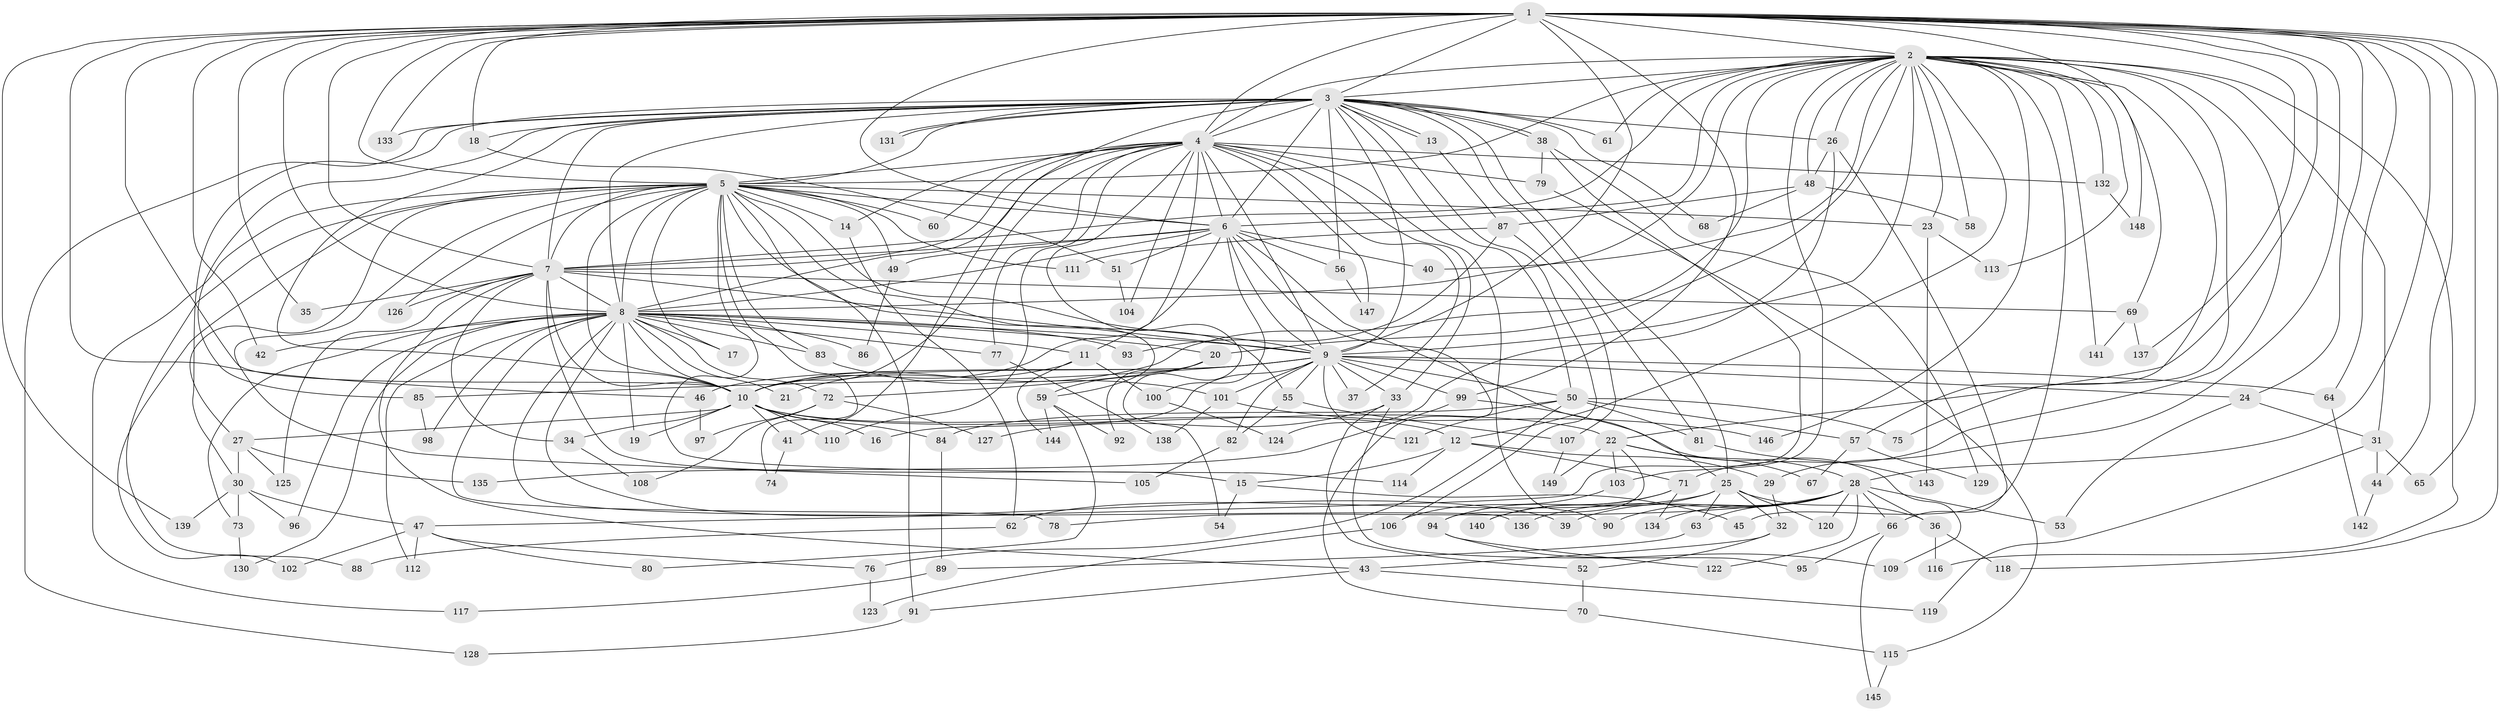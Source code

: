 // coarse degree distribution, {19: 0.044444444444444446, 4: 0.17777777777777778, 5: 0.17777777777777778, 6: 0.08888888888888889, 2: 0.06666666666666667, 17: 0.044444444444444446, 3: 0.17777777777777778, 11: 0.022222222222222223, 15: 0.022222222222222223, 7: 0.044444444444444446, 18: 0.044444444444444446, 1: 0.022222222222222223, 9: 0.022222222222222223, 10: 0.022222222222222223, 8: 0.022222222222222223}
// Generated by graph-tools (version 1.1) at 2025/36/03/04/25 23:36:35]
// undirected, 149 vertices, 323 edges
graph export_dot {
  node [color=gray90,style=filled];
  1;
  2;
  3;
  4;
  5;
  6;
  7;
  8;
  9;
  10;
  11;
  12;
  13;
  14;
  15;
  16;
  17;
  18;
  19;
  20;
  21;
  22;
  23;
  24;
  25;
  26;
  27;
  28;
  29;
  30;
  31;
  32;
  33;
  34;
  35;
  36;
  37;
  38;
  39;
  40;
  41;
  42;
  43;
  44;
  45;
  46;
  47;
  48;
  49;
  50;
  51;
  52;
  53;
  54;
  55;
  56;
  57;
  58;
  59;
  60;
  61;
  62;
  63;
  64;
  65;
  66;
  67;
  68;
  69;
  70;
  71;
  72;
  73;
  74;
  75;
  76;
  77;
  78;
  79;
  80;
  81;
  82;
  83;
  84;
  85;
  86;
  87;
  88;
  89;
  90;
  91;
  92;
  93;
  94;
  95;
  96;
  97;
  98;
  99;
  100;
  101;
  102;
  103;
  104;
  105;
  106;
  107;
  108;
  109;
  110;
  111;
  112;
  113;
  114;
  115;
  116;
  117;
  118;
  119;
  120;
  121;
  122;
  123;
  124;
  125;
  126;
  127;
  128;
  129;
  130;
  131;
  132;
  133;
  134;
  135;
  136;
  137;
  138;
  139;
  140;
  141;
  142;
  143;
  144;
  145;
  146;
  147;
  148;
  149;
  1 -- 2;
  1 -- 3;
  1 -- 4;
  1 -- 5;
  1 -- 6;
  1 -- 7;
  1 -- 8;
  1 -- 9;
  1 -- 10;
  1 -- 18;
  1 -- 22;
  1 -- 24;
  1 -- 28;
  1 -- 29;
  1 -- 35;
  1 -- 42;
  1 -- 44;
  1 -- 46;
  1 -- 64;
  1 -- 65;
  1 -- 99;
  1 -- 118;
  1 -- 133;
  1 -- 137;
  1 -- 139;
  1 -- 148;
  2 -- 3;
  2 -- 4;
  2 -- 5;
  2 -- 6;
  2 -- 7;
  2 -- 8;
  2 -- 9;
  2 -- 10;
  2 -- 12;
  2 -- 20;
  2 -- 23;
  2 -- 26;
  2 -- 31;
  2 -- 40;
  2 -- 45;
  2 -- 48;
  2 -- 57;
  2 -- 58;
  2 -- 61;
  2 -- 69;
  2 -- 71;
  2 -- 75;
  2 -- 103;
  2 -- 113;
  2 -- 116;
  2 -- 132;
  2 -- 141;
  2 -- 146;
  3 -- 4;
  3 -- 5;
  3 -- 6;
  3 -- 7;
  3 -- 8;
  3 -- 9;
  3 -- 10;
  3 -- 13;
  3 -- 13;
  3 -- 18;
  3 -- 25;
  3 -- 26;
  3 -- 30;
  3 -- 38;
  3 -- 38;
  3 -- 41;
  3 -- 50;
  3 -- 56;
  3 -- 61;
  3 -- 68;
  3 -- 81;
  3 -- 85;
  3 -- 106;
  3 -- 128;
  3 -- 131;
  3 -- 131;
  3 -- 133;
  4 -- 5;
  4 -- 6;
  4 -- 7;
  4 -- 8;
  4 -- 9;
  4 -- 10;
  4 -- 11;
  4 -- 14;
  4 -- 33;
  4 -- 37;
  4 -- 54;
  4 -- 60;
  4 -- 77;
  4 -- 79;
  4 -- 90;
  4 -- 104;
  4 -- 110;
  4 -- 132;
  4 -- 147;
  5 -- 6;
  5 -- 7;
  5 -- 8;
  5 -- 9;
  5 -- 10;
  5 -- 14;
  5 -- 17;
  5 -- 23;
  5 -- 27;
  5 -- 49;
  5 -- 55;
  5 -- 59;
  5 -- 60;
  5 -- 74;
  5 -- 83;
  5 -- 88;
  5 -- 91;
  5 -- 102;
  5 -- 105;
  5 -- 111;
  5 -- 114;
  5 -- 117;
  5 -- 126;
  6 -- 7;
  6 -- 8;
  6 -- 9;
  6 -- 10;
  6 -- 25;
  6 -- 40;
  6 -- 49;
  6 -- 51;
  6 -- 56;
  6 -- 70;
  6 -- 100;
  7 -- 8;
  7 -- 9;
  7 -- 10;
  7 -- 15;
  7 -- 34;
  7 -- 35;
  7 -- 43;
  7 -- 69;
  7 -- 125;
  7 -- 126;
  8 -- 9;
  8 -- 10;
  8 -- 11;
  8 -- 17;
  8 -- 19;
  8 -- 20;
  8 -- 21;
  8 -- 39;
  8 -- 42;
  8 -- 72;
  8 -- 73;
  8 -- 77;
  8 -- 78;
  8 -- 83;
  8 -- 86;
  8 -- 93;
  8 -- 96;
  8 -- 98;
  8 -- 112;
  8 -- 130;
  8 -- 136;
  9 -- 10;
  9 -- 16;
  9 -- 24;
  9 -- 33;
  9 -- 37;
  9 -- 46;
  9 -- 50;
  9 -- 55;
  9 -- 64;
  9 -- 82;
  9 -- 85;
  9 -- 99;
  9 -- 101;
  9 -- 121;
  10 -- 12;
  10 -- 16;
  10 -- 19;
  10 -- 22;
  10 -- 27;
  10 -- 34;
  10 -- 41;
  10 -- 84;
  10 -- 110;
  11 -- 21;
  11 -- 100;
  11 -- 144;
  12 -- 15;
  12 -- 29;
  12 -- 71;
  12 -- 114;
  13 -- 87;
  14 -- 62;
  15 -- 45;
  15 -- 54;
  18 -- 51;
  20 -- 59;
  20 -- 72;
  20 -- 92;
  22 -- 28;
  22 -- 67;
  22 -- 94;
  22 -- 103;
  22 -- 149;
  23 -- 113;
  23 -- 143;
  24 -- 31;
  24 -- 53;
  25 -- 32;
  25 -- 36;
  25 -- 62;
  25 -- 63;
  25 -- 120;
  25 -- 140;
  26 -- 48;
  26 -- 66;
  26 -- 124;
  27 -- 30;
  27 -- 125;
  27 -- 135;
  28 -- 36;
  28 -- 39;
  28 -- 53;
  28 -- 63;
  28 -- 66;
  28 -- 78;
  28 -- 90;
  28 -- 120;
  28 -- 122;
  28 -- 134;
  28 -- 136;
  29 -- 32;
  30 -- 47;
  30 -- 73;
  30 -- 96;
  30 -- 139;
  31 -- 44;
  31 -- 65;
  31 -- 119;
  32 -- 43;
  32 -- 52;
  33 -- 52;
  33 -- 95;
  33 -- 127;
  34 -- 108;
  36 -- 116;
  36 -- 118;
  38 -- 47;
  38 -- 79;
  38 -- 129;
  41 -- 74;
  43 -- 91;
  43 -- 119;
  44 -- 142;
  46 -- 97;
  47 -- 76;
  47 -- 80;
  47 -- 102;
  47 -- 112;
  48 -- 58;
  48 -- 68;
  48 -- 87;
  49 -- 86;
  50 -- 57;
  50 -- 75;
  50 -- 76;
  50 -- 81;
  50 -- 84;
  50 -- 121;
  51 -- 104;
  52 -- 70;
  55 -- 82;
  55 -- 107;
  56 -- 147;
  57 -- 67;
  57 -- 129;
  59 -- 80;
  59 -- 92;
  59 -- 144;
  62 -- 88;
  63 -- 89;
  64 -- 142;
  66 -- 95;
  66 -- 145;
  69 -- 137;
  69 -- 141;
  70 -- 115;
  71 -- 94;
  71 -- 134;
  71 -- 140;
  72 -- 97;
  72 -- 108;
  72 -- 127;
  73 -- 130;
  76 -- 123;
  77 -- 138;
  79 -- 115;
  81 -- 143;
  82 -- 105;
  83 -- 101;
  84 -- 89;
  85 -- 98;
  87 -- 93;
  87 -- 107;
  87 -- 111;
  89 -- 117;
  91 -- 128;
  94 -- 109;
  94 -- 122;
  99 -- 109;
  99 -- 135;
  100 -- 124;
  101 -- 138;
  101 -- 146;
  103 -- 106;
  106 -- 123;
  107 -- 149;
  115 -- 145;
  132 -- 148;
}

